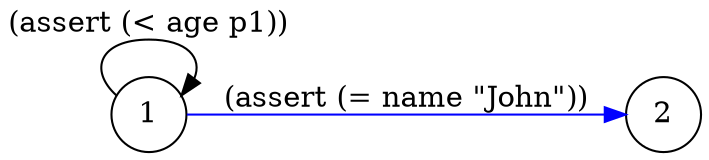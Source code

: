 digraph 1998911288000 {
	rankdir=LR
	1 [label=1 shape=circle]
	2 [label=2 shape=circle]
	1 -> 1 [label="(assert (< age p1))" color=black]
	1 -> 2 [label="(assert (= name \"John\"))" color=blue]
}
